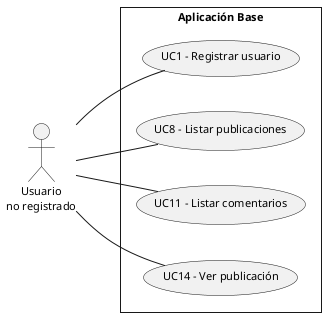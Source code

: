 @startuml baseApp
skinparam style strictuml
left to right direction
skinparam defaultTextAlignment center
skinparam defaultFontSize 11

actor "Usuario\nno registrado" as Anonymous

rectangle "Aplicación Base" {
    usecase "UC1 - Registrar usuario" as UC1
    usecase "UC8 - Listar publicaciones" as UC8
    usecase "UC11 - Listar comentarios" as UC11
    usecase "UC14 - Ver publicación" as UC14
}

Anonymous -- UC1
Anonymous -- UC8
Anonymous -- UC11
Anonymous -- UC14

@enduml
